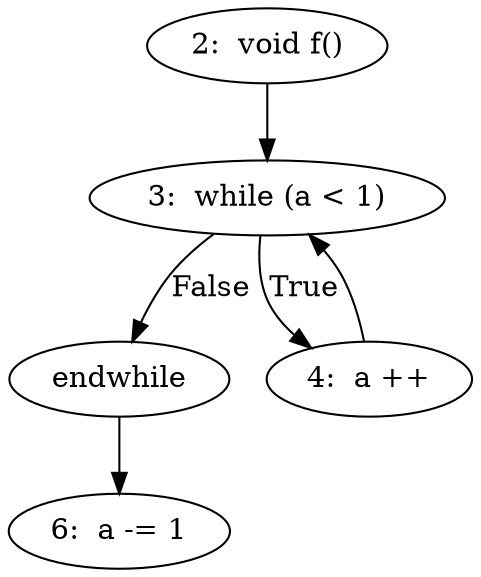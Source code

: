 digraph CFG {
  // graph-vertices
  v1  [label="2:  void f()"];
  v2  [label="3:  while (a < 1)"];
  v3  [label="endwhile"];
  v4  [label="4:  a ++"];
  v5  [label="6:  a -= 1"];
  // graph-edges
  v1 -> v2;
  v2 -> v3  [label="False"];
  v2 -> v4  [label="True"];
  v4 -> v2;
  v3 -> v5;
  // end-of-graph
}
